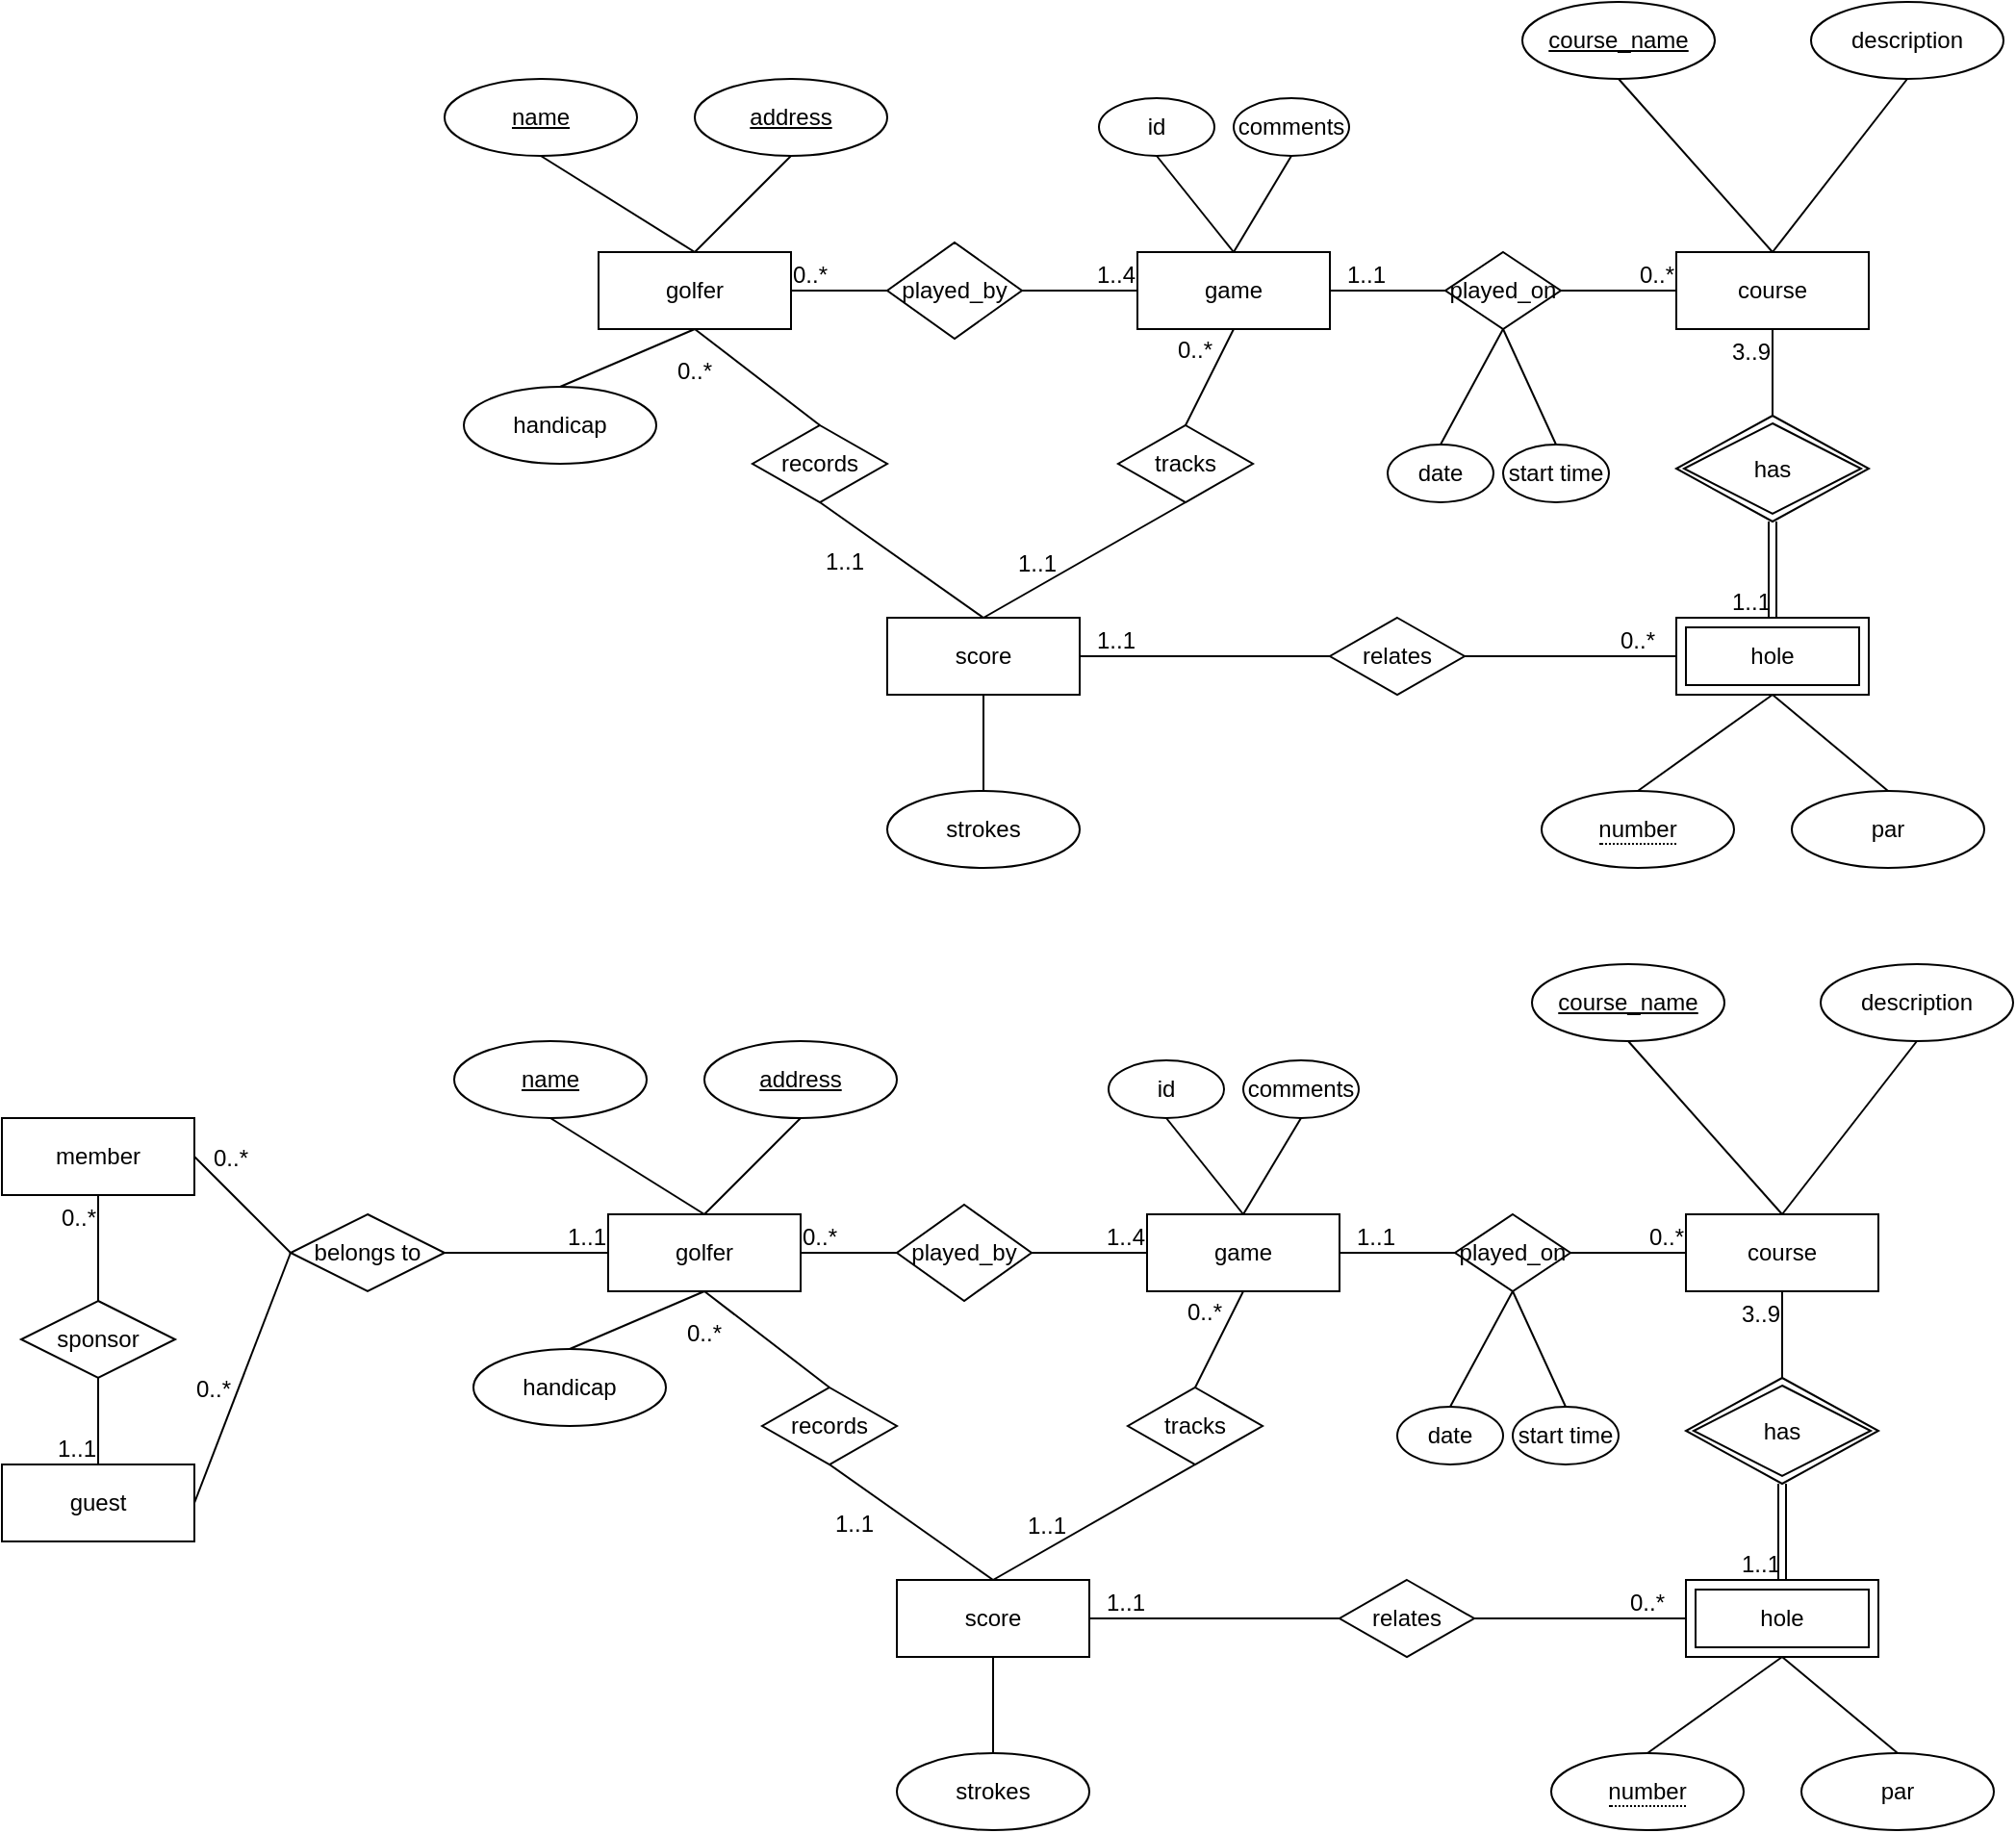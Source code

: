 <mxfile version="26.0.11">
  <diagram id="R2lEEEUBdFMjLlhIrx00" name="Page-1">
    <mxGraphModel dx="2127" dy="606" grid="1" gridSize="10" guides="1" tooltips="1" connect="1" arrows="1" fold="1" page="1" pageScale="1" pageWidth="850" pageHeight="1100" math="0" shadow="0" extFonts="Permanent Marker^https://fonts.googleapis.com/css?family=Permanent+Marker">
      <root>
        <mxCell id="0" />
        <mxCell id="1" parent="0" />
        <mxCell id="jSTN_1CuGeqP3LovvceV-1" value="course" style="whiteSpace=wrap;html=1;align=center;" vertex="1" parent="1">
          <mxGeometry x="650" y="250" width="100" height="40" as="geometry" />
        </mxCell>
        <mxCell id="jSTN_1CuGeqP3LovvceV-6" value="&lt;span style=&quot;border-bottom: 1px dotted&quot;&gt;number&lt;/span&gt;" style="ellipse;whiteSpace=wrap;html=1;align=center;" vertex="1" parent="1">
          <mxGeometry x="580" y="530" width="100" height="40" as="geometry" />
        </mxCell>
        <mxCell id="jSTN_1CuGeqP3LovvceV-8" value="game" style="whiteSpace=wrap;html=1;align=center;" vertex="1" parent="1">
          <mxGeometry x="370" y="250" width="100" height="40" as="geometry" />
        </mxCell>
        <mxCell id="jSTN_1CuGeqP3LovvceV-9" value="golfer" style="whiteSpace=wrap;html=1;align=center;" vertex="1" parent="1">
          <mxGeometry x="90" y="250" width="100" height="40" as="geometry" />
        </mxCell>
        <mxCell id="jSTN_1CuGeqP3LovvceV-10" value="score" style="whiteSpace=wrap;html=1;align=center;" vertex="1" parent="1">
          <mxGeometry x="240" y="440" width="100" height="40" as="geometry" />
        </mxCell>
        <mxCell id="jSTN_1CuGeqP3LovvceV-13" value="played_on" style="shape=rhombus;perimeter=rhombusPerimeter;whiteSpace=wrap;html=1;align=center;" vertex="1" parent="1">
          <mxGeometry x="530" y="250" width="60" height="40" as="geometry" />
        </mxCell>
        <mxCell id="jSTN_1CuGeqP3LovvceV-14" value="played_by" style="shape=rhombus;perimeter=rhombusPerimeter;whiteSpace=wrap;html=1;align=center;" vertex="1" parent="1">
          <mxGeometry x="240" y="245" width="70" height="50" as="geometry" />
        </mxCell>
        <mxCell id="jSTN_1CuGeqP3LovvceV-23" value="" style="endArrow=none;html=1;rounded=0;entryX=0.5;entryY=0;entryDx=0;entryDy=0;exitX=0.5;exitY=1;exitDx=0;exitDy=0;" edge="1" parent="1" source="jSTN_1CuGeqP3LovvceV-51" target="jSTN_1CuGeqP3LovvceV-9">
          <mxGeometry relative="1" as="geometry">
            <mxPoint x="50" y="200" as="sourcePoint" />
            <mxPoint x="220" y="210" as="targetPoint" />
          </mxGeometry>
        </mxCell>
        <mxCell id="jSTN_1CuGeqP3LovvceV-25" value="" style="endArrow=none;html=1;rounded=0;exitX=0.5;exitY=1;exitDx=0;exitDy=0;entryX=0.5;entryY=0;entryDx=0;entryDy=0;" edge="1" parent="1" source="jSTN_1CuGeqP3LovvceV-54" target="jSTN_1CuGeqP3LovvceV-9">
          <mxGeometry relative="1" as="geometry">
            <mxPoint x="190" y="200" as="sourcePoint" />
            <mxPoint x="500" y="270" as="targetPoint" />
          </mxGeometry>
        </mxCell>
        <mxCell id="jSTN_1CuGeqP3LovvceV-26" value="hole" style="shape=ext;margin=3;double=1;whiteSpace=wrap;html=1;align=center;" vertex="1" parent="1">
          <mxGeometry x="650" y="440" width="100" height="40" as="geometry" />
        </mxCell>
        <mxCell id="jSTN_1CuGeqP3LovvceV-27" value="has" style="shape=rhombus;double=1;perimeter=rhombusPerimeter;whiteSpace=wrap;html=1;align=center;" vertex="1" parent="1">
          <mxGeometry x="650" y="335" width="100" height="55" as="geometry" />
        </mxCell>
        <mxCell id="jSTN_1CuGeqP3LovvceV-31" value="" style="endArrow=none;html=1;rounded=0;entryX=0.5;entryY=1;entryDx=0;entryDy=0;exitX=0.5;exitY=0;exitDx=0;exitDy=0;" edge="1" parent="1" source="jSTN_1CuGeqP3LovvceV-27" target="jSTN_1CuGeqP3LovvceV-1">
          <mxGeometry relative="1" as="geometry">
            <mxPoint x="520" y="290" as="sourcePoint" />
            <mxPoint x="680" y="290" as="targetPoint" />
          </mxGeometry>
        </mxCell>
        <mxCell id="jSTN_1CuGeqP3LovvceV-32" value="3..9" style="resizable=0;html=1;whiteSpace=wrap;align=right;verticalAlign=bottom;" connectable="0" vertex="1" parent="jSTN_1CuGeqP3LovvceV-31">
          <mxGeometry x="1" relative="1" as="geometry">
            <mxPoint y="20" as="offset" />
          </mxGeometry>
        </mxCell>
        <mxCell id="jSTN_1CuGeqP3LovvceV-33" value="" style="endArrow=none;html=1;rounded=0;entryX=0.5;entryY=1;entryDx=0;entryDy=0;exitX=0.5;exitY=0;exitDx=0;exitDy=0;" edge="1" parent="1" source="jSTN_1CuGeqP3LovvceV-1" target="jSTN_1CuGeqP3LovvceV-60">
          <mxGeometry relative="1" as="geometry">
            <mxPoint x="340" y="310" as="sourcePoint" />
            <mxPoint x="625" y="170" as="targetPoint" />
          </mxGeometry>
        </mxCell>
        <mxCell id="jSTN_1CuGeqP3LovvceV-34" value="" style="endArrow=none;html=1;rounded=0;exitX=0.5;exitY=1;exitDx=0;exitDy=0;entryX=0.5;entryY=0;entryDx=0;entryDy=0;" edge="1" parent="1" source="jSTN_1CuGeqP3LovvceV-61" target="jSTN_1CuGeqP3LovvceV-1">
          <mxGeometry relative="1" as="geometry">
            <mxPoint x="760" y="170" as="sourcePoint" />
            <mxPoint x="760" y="199" as="targetPoint" />
          </mxGeometry>
        </mxCell>
        <mxCell id="jSTN_1CuGeqP3LovvceV-35" value="" style="endArrow=none;html=1;rounded=0;entryX=0;entryY=0.5;entryDx=0;entryDy=0;exitX=1;exitY=0.5;exitDx=0;exitDy=0;" edge="1" parent="1" source="jSTN_1CuGeqP3LovvceV-13" target="jSTN_1CuGeqP3LovvceV-1">
          <mxGeometry relative="1" as="geometry">
            <mxPoint x="340" y="310" as="sourcePoint" />
            <mxPoint x="500" y="310" as="targetPoint" />
          </mxGeometry>
        </mxCell>
        <mxCell id="jSTN_1CuGeqP3LovvceV-36" value="0..*" style="resizable=0;html=1;whiteSpace=wrap;align=right;verticalAlign=bottom;rotation=0;" connectable="0" vertex="1" parent="jSTN_1CuGeqP3LovvceV-35">
          <mxGeometry x="1" relative="1" as="geometry" />
        </mxCell>
        <mxCell id="jSTN_1CuGeqP3LovvceV-39" value="" style="endArrow=none;html=1;rounded=0;entryX=0;entryY=0.5;entryDx=0;entryDy=0;exitX=1;exitY=0.5;exitDx=0;exitDy=0;" edge="1" parent="1" source="jSTN_1CuGeqP3LovvceV-8" target="jSTN_1CuGeqP3LovvceV-13">
          <mxGeometry relative="1" as="geometry">
            <mxPoint x="340" y="310" as="sourcePoint" />
            <mxPoint x="500" y="310" as="targetPoint" />
          </mxGeometry>
        </mxCell>
        <mxCell id="jSTN_1CuGeqP3LovvceV-40" value="1..1" style="resizable=0;html=1;whiteSpace=wrap;align=right;verticalAlign=bottom;rotation=0;" connectable="0" vertex="1" parent="jSTN_1CuGeqP3LovvceV-39">
          <mxGeometry x="1" relative="1" as="geometry">
            <mxPoint x="-30" as="offset" />
          </mxGeometry>
        </mxCell>
        <mxCell id="jSTN_1CuGeqP3LovvceV-41" value="" style="shape=link;html=1;rounded=0;exitX=0.5;exitY=1;exitDx=0;exitDy=0;entryX=0.5;entryY=0;entryDx=0;entryDy=0;" edge="1" parent="1" source="jSTN_1CuGeqP3LovvceV-27" target="jSTN_1CuGeqP3LovvceV-26">
          <mxGeometry relative="1" as="geometry">
            <mxPoint x="490" y="420" as="sourcePoint" />
            <mxPoint x="650" y="420" as="targetPoint" />
          </mxGeometry>
        </mxCell>
        <mxCell id="jSTN_1CuGeqP3LovvceV-42" value="1..1" style="resizable=0;html=1;whiteSpace=wrap;align=right;verticalAlign=bottom;" connectable="0" vertex="1" parent="jSTN_1CuGeqP3LovvceV-41">
          <mxGeometry x="1" relative="1" as="geometry" />
        </mxCell>
        <mxCell id="jSTN_1CuGeqP3LovvceV-43" value="" style="endArrow=none;html=1;rounded=0;exitX=1;exitY=0.5;exitDx=0;exitDy=0;entryX=0;entryY=0.5;entryDx=0;entryDy=0;" edge="1" parent="1" source="jSTN_1CuGeqP3LovvceV-14" target="jSTN_1CuGeqP3LovvceV-8">
          <mxGeometry relative="1" as="geometry">
            <mxPoint x="340" y="270" as="sourcePoint" />
            <mxPoint x="340" y="270" as="targetPoint" />
          </mxGeometry>
        </mxCell>
        <mxCell id="jSTN_1CuGeqP3LovvceV-44" value="1..4" style="resizable=0;html=1;whiteSpace=wrap;align=right;verticalAlign=bottom;" connectable="0" vertex="1" parent="jSTN_1CuGeqP3LovvceV-43">
          <mxGeometry x="1" relative="1" as="geometry" />
        </mxCell>
        <mxCell id="jSTN_1CuGeqP3LovvceV-45" value="" style="endArrow=none;html=1;rounded=0;entryX=1;entryY=0.5;entryDx=0;entryDy=0;" edge="1" parent="1" target="jSTN_1CuGeqP3LovvceV-9">
          <mxGeometry relative="1" as="geometry">
            <mxPoint x="240" y="270" as="sourcePoint" />
            <mxPoint x="210" y="269.5" as="targetPoint" />
          </mxGeometry>
        </mxCell>
        <mxCell id="jSTN_1CuGeqP3LovvceV-46" value="0..*" style="resizable=0;html=1;whiteSpace=wrap;align=right;verticalAlign=bottom;" connectable="0" vertex="1" parent="jSTN_1CuGeqP3LovvceV-45">
          <mxGeometry x="1" relative="1" as="geometry">
            <mxPoint x="20" as="offset" />
          </mxGeometry>
        </mxCell>
        <mxCell id="jSTN_1CuGeqP3LovvceV-47" value="" style="endArrow=none;html=1;rounded=0;entryX=0.5;entryY=1;entryDx=0;entryDy=0;exitX=0.5;exitY=0;exitDx=0;exitDy=0;" edge="1" parent="1" source="jSTN_1CuGeqP3LovvceV-55" target="jSTN_1CuGeqP3LovvceV-9">
          <mxGeometry relative="1" as="geometry">
            <mxPoint x="70" y="320" as="sourcePoint" />
            <mxPoint x="340" y="330" as="targetPoint" />
          </mxGeometry>
        </mxCell>
        <mxCell id="jSTN_1CuGeqP3LovvceV-49" value="" style="endArrow=none;html=1;rounded=0;entryX=0.5;entryY=1;entryDx=0;entryDy=0;exitX=0.5;exitY=0;exitDx=0;exitDy=0;" edge="1" parent="1" source="jSTN_1CuGeqP3LovvceV-6" target="jSTN_1CuGeqP3LovvceV-26">
          <mxGeometry relative="1" as="geometry">
            <mxPoint x="490" y="490" as="sourcePoint" />
            <mxPoint x="650" y="490" as="targetPoint" />
          </mxGeometry>
        </mxCell>
        <mxCell id="jSTN_1CuGeqP3LovvceV-50" value="" style="endArrow=none;html=1;rounded=0;exitX=0.5;exitY=1;exitDx=0;exitDy=0;entryX=0.5;entryY=0;entryDx=0;entryDy=0;" edge="1" parent="1" source="jSTN_1CuGeqP3LovvceV-26" target="jSTN_1CuGeqP3LovvceV-64">
          <mxGeometry relative="1" as="geometry">
            <mxPoint x="700" y="500" as="sourcePoint" />
            <mxPoint x="760" y="530" as="targetPoint" />
          </mxGeometry>
        </mxCell>
        <mxCell id="jSTN_1CuGeqP3LovvceV-51" value="name" style="ellipse;whiteSpace=wrap;html=1;align=center;fontStyle=4;" vertex="1" parent="1">
          <mxGeometry x="10" y="160" width="100" height="40" as="geometry" />
        </mxCell>
        <mxCell id="jSTN_1CuGeqP3LovvceV-52" value="id" style="ellipse;whiteSpace=wrap;html=1;align=center;" vertex="1" parent="1">
          <mxGeometry x="350" y="170" width="60" height="30" as="geometry" />
        </mxCell>
        <mxCell id="jSTN_1CuGeqP3LovvceV-53" value="comments" style="ellipse;whiteSpace=wrap;html=1;align=center;" vertex="1" parent="1">
          <mxGeometry x="420" y="170" width="60" height="30" as="geometry" />
        </mxCell>
        <mxCell id="jSTN_1CuGeqP3LovvceV-54" value="address" style="ellipse;whiteSpace=wrap;html=1;align=center;fontStyle=4;" vertex="1" parent="1">
          <mxGeometry x="140" y="160" width="100" height="40" as="geometry" />
        </mxCell>
        <mxCell id="jSTN_1CuGeqP3LovvceV-55" value="handicap" style="ellipse;whiteSpace=wrap;html=1;align=center;" vertex="1" parent="1">
          <mxGeometry x="20" y="320" width="100" height="40" as="geometry" />
        </mxCell>
        <mxCell id="jSTN_1CuGeqP3LovvceV-56" value="date" style="ellipse;whiteSpace=wrap;html=1;align=center;" vertex="1" parent="1">
          <mxGeometry x="500" y="350" width="55" height="30" as="geometry" />
        </mxCell>
        <mxCell id="jSTN_1CuGeqP3LovvceV-57" value="start time" style="ellipse;whiteSpace=wrap;html=1;align=center;" vertex="1" parent="1">
          <mxGeometry x="560" y="350" width="55" height="30" as="geometry" />
        </mxCell>
        <mxCell id="jSTN_1CuGeqP3LovvceV-58" value="" style="endArrow=none;html=1;rounded=0;entryX=0.5;entryY=1;entryDx=0;entryDy=0;exitX=0.5;exitY=0;exitDx=0;exitDy=0;" edge="1" parent="1" source="jSTN_1CuGeqP3LovvceV-56" target="jSTN_1CuGeqP3LovvceV-13">
          <mxGeometry relative="1" as="geometry">
            <mxPoint x="340" y="310" as="sourcePoint" />
            <mxPoint x="500" y="310" as="targetPoint" />
          </mxGeometry>
        </mxCell>
        <mxCell id="jSTN_1CuGeqP3LovvceV-59" value="" style="endArrow=none;html=1;rounded=0;entryX=0.5;entryY=1;entryDx=0;entryDy=0;exitX=0.5;exitY=0;exitDx=0;exitDy=0;" edge="1" parent="1" source="jSTN_1CuGeqP3LovvceV-57" target="jSTN_1CuGeqP3LovvceV-13">
          <mxGeometry relative="1" as="geometry">
            <mxPoint x="340" y="310" as="sourcePoint" />
            <mxPoint x="500" y="310" as="targetPoint" />
          </mxGeometry>
        </mxCell>
        <mxCell id="jSTN_1CuGeqP3LovvceV-60" value="course_name" style="ellipse;whiteSpace=wrap;html=1;align=center;fontStyle=4;" vertex="1" parent="1">
          <mxGeometry x="570" y="120" width="100" height="40" as="geometry" />
        </mxCell>
        <mxCell id="jSTN_1CuGeqP3LovvceV-61" value="description" style="ellipse;whiteSpace=wrap;html=1;align=center;" vertex="1" parent="1">
          <mxGeometry x="720" y="120" width="100" height="40" as="geometry" />
        </mxCell>
        <mxCell id="jSTN_1CuGeqP3LovvceV-62" value="" style="endArrow=none;html=1;rounded=0;exitX=0.5;exitY=1;exitDx=0;exitDy=0;entryX=0.5;entryY=0;entryDx=0;entryDy=0;" edge="1" parent="1" source="jSTN_1CuGeqP3LovvceV-52" target="jSTN_1CuGeqP3LovvceV-8">
          <mxGeometry relative="1" as="geometry">
            <mxPoint x="400" y="220" as="sourcePoint" />
            <mxPoint x="500" y="270" as="targetPoint" />
          </mxGeometry>
        </mxCell>
        <mxCell id="jSTN_1CuGeqP3LovvceV-63" value="" style="endArrow=none;html=1;rounded=0;exitX=0.5;exitY=1;exitDx=0;exitDy=0;entryX=0.5;entryY=0;entryDx=0;entryDy=0;" edge="1" parent="1" source="jSTN_1CuGeqP3LovvceV-53" target="jSTN_1CuGeqP3LovvceV-8">
          <mxGeometry relative="1" as="geometry">
            <mxPoint x="340" y="270" as="sourcePoint" />
            <mxPoint x="500" y="270" as="targetPoint" />
          </mxGeometry>
        </mxCell>
        <mxCell id="jSTN_1CuGeqP3LovvceV-64" value="par" style="ellipse;whiteSpace=wrap;html=1;align=center;" vertex="1" parent="1">
          <mxGeometry x="710" y="530" width="100" height="40" as="geometry" />
        </mxCell>
        <mxCell id="jSTN_1CuGeqP3LovvceV-65" value="" style="endArrow=none;html=1;rounded=0;exitX=0.5;exitY=1;exitDx=0;exitDy=0;entryX=0.5;entryY=0;entryDx=0;entryDy=0;" edge="1" parent="1" source="jSTN_1CuGeqP3LovvceV-10" target="jSTN_1CuGeqP3LovvceV-66">
          <mxGeometry relative="1" as="geometry">
            <mxPoint x="290" y="500" as="sourcePoint" />
            <mxPoint x="290" y="520" as="targetPoint" />
          </mxGeometry>
        </mxCell>
        <mxCell id="jSTN_1CuGeqP3LovvceV-66" value="strokes" style="ellipse;whiteSpace=wrap;html=1;align=center;" vertex="1" parent="1">
          <mxGeometry x="240" y="530" width="100" height="40" as="geometry" />
        </mxCell>
        <mxCell id="jSTN_1CuGeqP3LovvceV-68" value="records" style="shape=rhombus;perimeter=rhombusPerimeter;whiteSpace=wrap;html=1;align=center;" vertex="1" parent="1">
          <mxGeometry x="170" y="340" width="70" height="40" as="geometry" />
        </mxCell>
        <mxCell id="jSTN_1CuGeqP3LovvceV-69" value="tracks" style="shape=rhombus;perimeter=rhombusPerimeter;whiteSpace=wrap;html=1;align=center;" vertex="1" parent="1">
          <mxGeometry x="360" y="340" width="70" height="40" as="geometry" />
        </mxCell>
        <mxCell id="jSTN_1CuGeqP3LovvceV-70" value="relates" style="shape=rhombus;perimeter=rhombusPerimeter;whiteSpace=wrap;html=1;align=center;" vertex="1" parent="1">
          <mxGeometry x="470" y="440" width="70" height="40" as="geometry" />
        </mxCell>
        <mxCell id="jSTN_1CuGeqP3LovvceV-71" value="" style="endArrow=none;html=1;rounded=0;exitX=0.5;exitY=0;exitDx=0;exitDy=0;entryX=0.5;entryY=1;entryDx=0;entryDy=0;" edge="1" parent="1" source="jSTN_1CuGeqP3LovvceV-68" target="jSTN_1CuGeqP3LovvceV-9">
          <mxGeometry relative="1" as="geometry">
            <mxPoint x="340" y="310" as="sourcePoint" />
            <mxPoint x="500" y="310" as="targetPoint" />
          </mxGeometry>
        </mxCell>
        <mxCell id="jSTN_1CuGeqP3LovvceV-72" value="0..*" style="resizable=0;html=1;whiteSpace=wrap;align=right;verticalAlign=bottom;" connectable="0" vertex="1" parent="jSTN_1CuGeqP3LovvceV-71">
          <mxGeometry x="1" relative="1" as="geometry">
            <mxPoint x="10" y="30" as="offset" />
          </mxGeometry>
        </mxCell>
        <mxCell id="jSTN_1CuGeqP3LovvceV-73" value="" style="endArrow=none;html=1;rounded=0;entryX=0.5;entryY=1;entryDx=0;entryDy=0;exitX=0.5;exitY=0;exitDx=0;exitDy=0;" edge="1" parent="1" source="jSTN_1CuGeqP3LovvceV-69" target="jSTN_1CuGeqP3LovvceV-8">
          <mxGeometry relative="1" as="geometry">
            <mxPoint x="340" y="310" as="sourcePoint" />
            <mxPoint x="500" y="310" as="targetPoint" />
          </mxGeometry>
        </mxCell>
        <mxCell id="jSTN_1CuGeqP3LovvceV-74" value="0..*" style="resizable=0;html=1;whiteSpace=wrap;align=right;verticalAlign=bottom;" connectable="0" vertex="1" parent="jSTN_1CuGeqP3LovvceV-73">
          <mxGeometry x="1" relative="1" as="geometry">
            <mxPoint x="-10" y="20" as="offset" />
          </mxGeometry>
        </mxCell>
        <mxCell id="jSTN_1CuGeqP3LovvceV-75" value="" style="endArrow=none;html=1;rounded=0;exitX=0.5;exitY=1;exitDx=0;exitDy=0;entryX=0.5;entryY=0;entryDx=0;entryDy=0;" edge="1" parent="1" source="jSTN_1CuGeqP3LovvceV-69" target="jSTN_1CuGeqP3LovvceV-10">
          <mxGeometry relative="1" as="geometry">
            <mxPoint x="340" y="310" as="sourcePoint" />
            <mxPoint x="500" y="310" as="targetPoint" />
          </mxGeometry>
        </mxCell>
        <mxCell id="jSTN_1CuGeqP3LovvceV-76" value="1..1" style="resizable=0;html=1;whiteSpace=wrap;align=right;verticalAlign=bottom;" connectable="0" vertex="1" parent="jSTN_1CuGeqP3LovvceV-75">
          <mxGeometry x="1" relative="1" as="geometry">
            <mxPoint x="40" y="-20" as="offset" />
          </mxGeometry>
        </mxCell>
        <mxCell id="jSTN_1CuGeqP3LovvceV-77" value="" style="endArrow=none;html=1;rounded=0;exitX=0.5;exitY=1;exitDx=0;exitDy=0;entryX=0.5;entryY=0;entryDx=0;entryDy=0;" edge="1" parent="1" source="jSTN_1CuGeqP3LovvceV-68" target="jSTN_1CuGeqP3LovvceV-10">
          <mxGeometry relative="1" as="geometry">
            <mxPoint x="200" y="380" as="sourcePoint" />
            <mxPoint x="285" y="440" as="targetPoint" />
          </mxGeometry>
        </mxCell>
        <mxCell id="jSTN_1CuGeqP3LovvceV-78" value="1..1" style="resizable=0;html=1;whiteSpace=wrap;align=right;verticalAlign=bottom;" connectable="0" vertex="1" parent="jSTN_1CuGeqP3LovvceV-77">
          <mxGeometry x="1" relative="1" as="geometry">
            <mxPoint x="-60" y="-20" as="offset" />
          </mxGeometry>
        </mxCell>
        <mxCell id="jSTN_1CuGeqP3LovvceV-79" value="" style="endArrow=none;html=1;rounded=0;exitX=1;exitY=0.5;exitDx=0;exitDy=0;entryX=0;entryY=0.5;entryDx=0;entryDy=0;" edge="1" parent="1" source="jSTN_1CuGeqP3LovvceV-10" target="jSTN_1CuGeqP3LovvceV-70">
          <mxGeometry relative="1" as="geometry">
            <mxPoint x="350" y="480" as="sourcePoint" />
            <mxPoint x="510" y="480" as="targetPoint" />
          </mxGeometry>
        </mxCell>
        <mxCell id="jSTN_1CuGeqP3LovvceV-80" value="1..1" style="resizable=0;html=1;whiteSpace=wrap;align=right;verticalAlign=bottom;" connectable="0" vertex="1" parent="jSTN_1CuGeqP3LovvceV-79">
          <mxGeometry x="1" relative="1" as="geometry">
            <mxPoint x="-100" as="offset" />
          </mxGeometry>
        </mxCell>
        <mxCell id="jSTN_1CuGeqP3LovvceV-83" value="" style="endArrow=none;html=1;rounded=0;exitX=1;exitY=0.5;exitDx=0;exitDy=0;entryX=0;entryY=0.5;entryDx=0;entryDy=0;" edge="1" parent="1" source="jSTN_1CuGeqP3LovvceV-70" target="jSTN_1CuGeqP3LovvceV-26">
          <mxGeometry relative="1" as="geometry">
            <mxPoint x="540" y="440" as="sourcePoint" />
            <mxPoint x="700" y="440" as="targetPoint" />
          </mxGeometry>
        </mxCell>
        <mxCell id="jSTN_1CuGeqP3LovvceV-84" value="0..*" style="resizable=0;html=1;whiteSpace=wrap;align=right;verticalAlign=bottom;" connectable="0" vertex="1" parent="jSTN_1CuGeqP3LovvceV-83">
          <mxGeometry x="1" relative="1" as="geometry">
            <mxPoint x="-10" as="offset" />
          </mxGeometry>
        </mxCell>
        <mxCell id="jSTN_1CuGeqP3LovvceV-85" value="course" style="whiteSpace=wrap;html=1;align=center;" vertex="1" parent="1">
          <mxGeometry x="655" y="750" width="100" height="40" as="geometry" />
        </mxCell>
        <mxCell id="jSTN_1CuGeqP3LovvceV-86" value="&lt;span style=&quot;border-bottom: 1px dotted&quot;&gt;number&lt;/span&gt;" style="ellipse;whiteSpace=wrap;html=1;align=center;" vertex="1" parent="1">
          <mxGeometry x="585" y="1030" width="100" height="40" as="geometry" />
        </mxCell>
        <mxCell id="jSTN_1CuGeqP3LovvceV-87" value="game" style="whiteSpace=wrap;html=1;align=center;" vertex="1" parent="1">
          <mxGeometry x="375" y="750" width="100" height="40" as="geometry" />
        </mxCell>
        <mxCell id="jSTN_1CuGeqP3LovvceV-88" value="golfer" style="whiteSpace=wrap;html=1;align=center;" vertex="1" parent="1">
          <mxGeometry x="95" y="750" width="100" height="40" as="geometry" />
        </mxCell>
        <mxCell id="jSTN_1CuGeqP3LovvceV-89" value="score" style="whiteSpace=wrap;html=1;align=center;" vertex="1" parent="1">
          <mxGeometry x="245" y="940" width="100" height="40" as="geometry" />
        </mxCell>
        <mxCell id="jSTN_1CuGeqP3LovvceV-90" value="played_on" style="shape=rhombus;perimeter=rhombusPerimeter;whiteSpace=wrap;html=1;align=center;" vertex="1" parent="1">
          <mxGeometry x="535" y="750" width="60" height="40" as="geometry" />
        </mxCell>
        <mxCell id="jSTN_1CuGeqP3LovvceV-91" value="played_by" style="shape=rhombus;perimeter=rhombusPerimeter;whiteSpace=wrap;html=1;align=center;" vertex="1" parent="1">
          <mxGeometry x="245" y="745" width="70" height="50" as="geometry" />
        </mxCell>
        <mxCell id="jSTN_1CuGeqP3LovvceV-92" value="" style="endArrow=none;html=1;rounded=0;entryX=0.5;entryY=0;entryDx=0;entryDy=0;exitX=0.5;exitY=1;exitDx=0;exitDy=0;" edge="1" parent="1" source="jSTN_1CuGeqP3LovvceV-113" target="jSTN_1CuGeqP3LovvceV-88">
          <mxGeometry relative="1" as="geometry">
            <mxPoint x="55" y="700" as="sourcePoint" />
            <mxPoint x="225" y="710" as="targetPoint" />
          </mxGeometry>
        </mxCell>
        <mxCell id="jSTN_1CuGeqP3LovvceV-93" value="" style="endArrow=none;html=1;rounded=0;exitX=0.5;exitY=1;exitDx=0;exitDy=0;entryX=0.5;entryY=0;entryDx=0;entryDy=0;" edge="1" parent="1" source="jSTN_1CuGeqP3LovvceV-116" target="jSTN_1CuGeqP3LovvceV-88">
          <mxGeometry relative="1" as="geometry">
            <mxPoint x="195" y="700" as="sourcePoint" />
            <mxPoint x="505" y="770" as="targetPoint" />
          </mxGeometry>
        </mxCell>
        <mxCell id="jSTN_1CuGeqP3LovvceV-94" value="hole" style="shape=ext;margin=3;double=1;whiteSpace=wrap;html=1;align=center;" vertex="1" parent="1">
          <mxGeometry x="655" y="940" width="100" height="40" as="geometry" />
        </mxCell>
        <mxCell id="jSTN_1CuGeqP3LovvceV-95" value="has" style="shape=rhombus;double=1;perimeter=rhombusPerimeter;whiteSpace=wrap;html=1;align=center;" vertex="1" parent="1">
          <mxGeometry x="655" y="835" width="100" height="55" as="geometry" />
        </mxCell>
        <mxCell id="jSTN_1CuGeqP3LovvceV-96" value="" style="endArrow=none;html=1;rounded=0;entryX=0.5;entryY=1;entryDx=0;entryDy=0;exitX=0.5;exitY=0;exitDx=0;exitDy=0;" edge="1" parent="1" source="jSTN_1CuGeqP3LovvceV-95" target="jSTN_1CuGeqP3LovvceV-85">
          <mxGeometry relative="1" as="geometry">
            <mxPoint x="525" y="790" as="sourcePoint" />
            <mxPoint x="685" y="790" as="targetPoint" />
          </mxGeometry>
        </mxCell>
        <mxCell id="jSTN_1CuGeqP3LovvceV-97" value="3..9" style="resizable=0;html=1;whiteSpace=wrap;align=right;verticalAlign=bottom;" connectable="0" vertex="1" parent="jSTN_1CuGeqP3LovvceV-96">
          <mxGeometry x="1" relative="1" as="geometry">
            <mxPoint y="20" as="offset" />
          </mxGeometry>
        </mxCell>
        <mxCell id="jSTN_1CuGeqP3LovvceV-98" value="" style="endArrow=none;html=1;rounded=0;entryX=0.5;entryY=1;entryDx=0;entryDy=0;exitX=0.5;exitY=0;exitDx=0;exitDy=0;" edge="1" parent="1" source="jSTN_1CuGeqP3LovvceV-85" target="jSTN_1CuGeqP3LovvceV-122">
          <mxGeometry relative="1" as="geometry">
            <mxPoint x="345" y="810" as="sourcePoint" />
            <mxPoint x="630" y="670" as="targetPoint" />
          </mxGeometry>
        </mxCell>
        <mxCell id="jSTN_1CuGeqP3LovvceV-99" value="" style="endArrow=none;html=1;rounded=0;exitX=0.5;exitY=1;exitDx=0;exitDy=0;entryX=0.5;entryY=0;entryDx=0;entryDy=0;" edge="1" parent="1" source="jSTN_1CuGeqP3LovvceV-123" target="jSTN_1CuGeqP3LovvceV-85">
          <mxGeometry relative="1" as="geometry">
            <mxPoint x="765" y="670" as="sourcePoint" />
            <mxPoint x="765" y="699" as="targetPoint" />
          </mxGeometry>
        </mxCell>
        <mxCell id="jSTN_1CuGeqP3LovvceV-100" value="" style="endArrow=none;html=1;rounded=0;entryX=0;entryY=0.5;entryDx=0;entryDy=0;exitX=1;exitY=0.5;exitDx=0;exitDy=0;" edge="1" parent="1" source="jSTN_1CuGeqP3LovvceV-90" target="jSTN_1CuGeqP3LovvceV-85">
          <mxGeometry relative="1" as="geometry">
            <mxPoint x="345" y="810" as="sourcePoint" />
            <mxPoint x="505" y="810" as="targetPoint" />
          </mxGeometry>
        </mxCell>
        <mxCell id="jSTN_1CuGeqP3LovvceV-101" value="0..*" style="resizable=0;html=1;whiteSpace=wrap;align=right;verticalAlign=bottom;rotation=0;" connectable="0" vertex="1" parent="jSTN_1CuGeqP3LovvceV-100">
          <mxGeometry x="1" relative="1" as="geometry" />
        </mxCell>
        <mxCell id="jSTN_1CuGeqP3LovvceV-102" value="" style="endArrow=none;html=1;rounded=0;entryX=0;entryY=0.5;entryDx=0;entryDy=0;exitX=1;exitY=0.5;exitDx=0;exitDy=0;" edge="1" parent="1" source="jSTN_1CuGeqP3LovvceV-87" target="jSTN_1CuGeqP3LovvceV-90">
          <mxGeometry relative="1" as="geometry">
            <mxPoint x="345" y="810" as="sourcePoint" />
            <mxPoint x="505" y="810" as="targetPoint" />
          </mxGeometry>
        </mxCell>
        <mxCell id="jSTN_1CuGeqP3LovvceV-103" value="1..1" style="resizable=0;html=1;whiteSpace=wrap;align=right;verticalAlign=bottom;rotation=0;" connectable="0" vertex="1" parent="jSTN_1CuGeqP3LovvceV-102">
          <mxGeometry x="1" relative="1" as="geometry">
            <mxPoint x="-30" as="offset" />
          </mxGeometry>
        </mxCell>
        <mxCell id="jSTN_1CuGeqP3LovvceV-104" value="" style="shape=link;html=1;rounded=0;exitX=0.5;exitY=1;exitDx=0;exitDy=0;entryX=0.5;entryY=0;entryDx=0;entryDy=0;" edge="1" parent="1" source="jSTN_1CuGeqP3LovvceV-95" target="jSTN_1CuGeqP3LovvceV-94">
          <mxGeometry relative="1" as="geometry">
            <mxPoint x="495" y="920" as="sourcePoint" />
            <mxPoint x="655" y="920" as="targetPoint" />
          </mxGeometry>
        </mxCell>
        <mxCell id="jSTN_1CuGeqP3LovvceV-105" value="1..1" style="resizable=0;html=1;whiteSpace=wrap;align=right;verticalAlign=bottom;" connectable="0" vertex="1" parent="jSTN_1CuGeqP3LovvceV-104">
          <mxGeometry x="1" relative="1" as="geometry" />
        </mxCell>
        <mxCell id="jSTN_1CuGeqP3LovvceV-106" value="" style="endArrow=none;html=1;rounded=0;exitX=1;exitY=0.5;exitDx=0;exitDy=0;entryX=0;entryY=0.5;entryDx=0;entryDy=0;" edge="1" parent="1" source="jSTN_1CuGeqP3LovvceV-91" target="jSTN_1CuGeqP3LovvceV-87">
          <mxGeometry relative="1" as="geometry">
            <mxPoint x="345" y="770" as="sourcePoint" />
            <mxPoint x="345" y="770" as="targetPoint" />
          </mxGeometry>
        </mxCell>
        <mxCell id="jSTN_1CuGeqP3LovvceV-107" value="1..4" style="resizable=0;html=1;whiteSpace=wrap;align=right;verticalAlign=bottom;" connectable="0" vertex="1" parent="jSTN_1CuGeqP3LovvceV-106">
          <mxGeometry x="1" relative="1" as="geometry" />
        </mxCell>
        <mxCell id="jSTN_1CuGeqP3LovvceV-108" value="" style="endArrow=none;html=1;rounded=0;entryX=1;entryY=0.5;entryDx=0;entryDy=0;" edge="1" parent="1" target="jSTN_1CuGeqP3LovvceV-88">
          <mxGeometry relative="1" as="geometry">
            <mxPoint x="245" y="770" as="sourcePoint" />
            <mxPoint x="215" y="769.5" as="targetPoint" />
          </mxGeometry>
        </mxCell>
        <mxCell id="jSTN_1CuGeqP3LovvceV-109" value="0..*" style="resizable=0;html=1;whiteSpace=wrap;align=right;verticalAlign=bottom;" connectable="0" vertex="1" parent="jSTN_1CuGeqP3LovvceV-108">
          <mxGeometry x="1" relative="1" as="geometry">
            <mxPoint x="20" as="offset" />
          </mxGeometry>
        </mxCell>
        <mxCell id="jSTN_1CuGeqP3LovvceV-110" value="" style="endArrow=none;html=1;rounded=0;entryX=0.5;entryY=1;entryDx=0;entryDy=0;exitX=0.5;exitY=0;exitDx=0;exitDy=0;" edge="1" parent="1" source="jSTN_1CuGeqP3LovvceV-117" target="jSTN_1CuGeqP3LovvceV-88">
          <mxGeometry relative="1" as="geometry">
            <mxPoint x="75" y="820" as="sourcePoint" />
            <mxPoint x="345" y="830" as="targetPoint" />
          </mxGeometry>
        </mxCell>
        <mxCell id="jSTN_1CuGeqP3LovvceV-111" value="" style="endArrow=none;html=1;rounded=0;entryX=0.5;entryY=1;entryDx=0;entryDy=0;exitX=0.5;exitY=0;exitDx=0;exitDy=0;" edge="1" parent="1" source="jSTN_1CuGeqP3LovvceV-86" target="jSTN_1CuGeqP3LovvceV-94">
          <mxGeometry relative="1" as="geometry">
            <mxPoint x="495" y="990" as="sourcePoint" />
            <mxPoint x="655" y="990" as="targetPoint" />
          </mxGeometry>
        </mxCell>
        <mxCell id="jSTN_1CuGeqP3LovvceV-112" value="" style="endArrow=none;html=1;rounded=0;exitX=0.5;exitY=1;exitDx=0;exitDy=0;entryX=0.5;entryY=0;entryDx=0;entryDy=0;" edge="1" parent="1" source="jSTN_1CuGeqP3LovvceV-94" target="jSTN_1CuGeqP3LovvceV-126">
          <mxGeometry relative="1" as="geometry">
            <mxPoint x="705" y="1000" as="sourcePoint" />
            <mxPoint x="765" y="1030" as="targetPoint" />
          </mxGeometry>
        </mxCell>
        <mxCell id="jSTN_1CuGeqP3LovvceV-113" value="name" style="ellipse;whiteSpace=wrap;html=1;align=center;fontStyle=4;" vertex="1" parent="1">
          <mxGeometry x="15" y="660" width="100" height="40" as="geometry" />
        </mxCell>
        <mxCell id="jSTN_1CuGeqP3LovvceV-114" value="id" style="ellipse;whiteSpace=wrap;html=1;align=center;" vertex="1" parent="1">
          <mxGeometry x="355" y="670" width="60" height="30" as="geometry" />
        </mxCell>
        <mxCell id="jSTN_1CuGeqP3LovvceV-115" value="comments" style="ellipse;whiteSpace=wrap;html=1;align=center;" vertex="1" parent="1">
          <mxGeometry x="425" y="670" width="60" height="30" as="geometry" />
        </mxCell>
        <mxCell id="jSTN_1CuGeqP3LovvceV-116" value="address" style="ellipse;whiteSpace=wrap;html=1;align=center;fontStyle=4;" vertex="1" parent="1">
          <mxGeometry x="145" y="660" width="100" height="40" as="geometry" />
        </mxCell>
        <mxCell id="jSTN_1CuGeqP3LovvceV-117" value="handicap" style="ellipse;whiteSpace=wrap;html=1;align=center;" vertex="1" parent="1">
          <mxGeometry x="25" y="820" width="100" height="40" as="geometry" />
        </mxCell>
        <mxCell id="jSTN_1CuGeqP3LovvceV-118" value="date" style="ellipse;whiteSpace=wrap;html=1;align=center;" vertex="1" parent="1">
          <mxGeometry x="505" y="850" width="55" height="30" as="geometry" />
        </mxCell>
        <mxCell id="jSTN_1CuGeqP3LovvceV-119" value="start time" style="ellipse;whiteSpace=wrap;html=1;align=center;" vertex="1" parent="1">
          <mxGeometry x="565" y="850" width="55" height="30" as="geometry" />
        </mxCell>
        <mxCell id="jSTN_1CuGeqP3LovvceV-120" value="" style="endArrow=none;html=1;rounded=0;entryX=0.5;entryY=1;entryDx=0;entryDy=0;exitX=0.5;exitY=0;exitDx=0;exitDy=0;" edge="1" parent="1" source="jSTN_1CuGeqP3LovvceV-118" target="jSTN_1CuGeqP3LovvceV-90">
          <mxGeometry relative="1" as="geometry">
            <mxPoint x="345" y="810" as="sourcePoint" />
            <mxPoint x="505" y="810" as="targetPoint" />
          </mxGeometry>
        </mxCell>
        <mxCell id="jSTN_1CuGeqP3LovvceV-121" value="" style="endArrow=none;html=1;rounded=0;entryX=0.5;entryY=1;entryDx=0;entryDy=0;exitX=0.5;exitY=0;exitDx=0;exitDy=0;" edge="1" parent="1" source="jSTN_1CuGeqP3LovvceV-119" target="jSTN_1CuGeqP3LovvceV-90">
          <mxGeometry relative="1" as="geometry">
            <mxPoint x="345" y="810" as="sourcePoint" />
            <mxPoint x="505" y="810" as="targetPoint" />
          </mxGeometry>
        </mxCell>
        <mxCell id="jSTN_1CuGeqP3LovvceV-122" value="course_name" style="ellipse;whiteSpace=wrap;html=1;align=center;fontStyle=4;" vertex="1" parent="1">
          <mxGeometry x="575" y="620" width="100" height="40" as="geometry" />
        </mxCell>
        <mxCell id="jSTN_1CuGeqP3LovvceV-123" value="description" style="ellipse;whiteSpace=wrap;html=1;align=center;" vertex="1" parent="1">
          <mxGeometry x="725" y="620" width="100" height="40" as="geometry" />
        </mxCell>
        <mxCell id="jSTN_1CuGeqP3LovvceV-124" value="" style="endArrow=none;html=1;rounded=0;exitX=0.5;exitY=1;exitDx=0;exitDy=0;entryX=0.5;entryY=0;entryDx=0;entryDy=0;" edge="1" parent="1" source="jSTN_1CuGeqP3LovvceV-114" target="jSTN_1CuGeqP3LovvceV-87">
          <mxGeometry relative="1" as="geometry">
            <mxPoint x="405" y="720" as="sourcePoint" />
            <mxPoint x="505" y="770" as="targetPoint" />
          </mxGeometry>
        </mxCell>
        <mxCell id="jSTN_1CuGeqP3LovvceV-125" value="" style="endArrow=none;html=1;rounded=0;exitX=0.5;exitY=1;exitDx=0;exitDy=0;entryX=0.5;entryY=0;entryDx=0;entryDy=0;" edge="1" parent="1" source="jSTN_1CuGeqP3LovvceV-115" target="jSTN_1CuGeqP3LovvceV-87">
          <mxGeometry relative="1" as="geometry">
            <mxPoint x="345" y="770" as="sourcePoint" />
            <mxPoint x="505" y="770" as="targetPoint" />
          </mxGeometry>
        </mxCell>
        <mxCell id="jSTN_1CuGeqP3LovvceV-126" value="par" style="ellipse;whiteSpace=wrap;html=1;align=center;" vertex="1" parent="1">
          <mxGeometry x="715" y="1030" width="100" height="40" as="geometry" />
        </mxCell>
        <mxCell id="jSTN_1CuGeqP3LovvceV-127" value="" style="endArrow=none;html=1;rounded=0;exitX=0.5;exitY=1;exitDx=0;exitDy=0;entryX=0.5;entryY=0;entryDx=0;entryDy=0;" edge="1" parent="1" source="jSTN_1CuGeqP3LovvceV-89" target="jSTN_1CuGeqP3LovvceV-128">
          <mxGeometry relative="1" as="geometry">
            <mxPoint x="295" y="1000" as="sourcePoint" />
            <mxPoint x="295" y="1020" as="targetPoint" />
          </mxGeometry>
        </mxCell>
        <mxCell id="jSTN_1CuGeqP3LovvceV-128" value="strokes" style="ellipse;whiteSpace=wrap;html=1;align=center;" vertex="1" parent="1">
          <mxGeometry x="245" y="1030" width="100" height="40" as="geometry" />
        </mxCell>
        <mxCell id="jSTN_1CuGeqP3LovvceV-129" value="records" style="shape=rhombus;perimeter=rhombusPerimeter;whiteSpace=wrap;html=1;align=center;" vertex="1" parent="1">
          <mxGeometry x="175" y="840" width="70" height="40" as="geometry" />
        </mxCell>
        <mxCell id="jSTN_1CuGeqP3LovvceV-130" value="tracks" style="shape=rhombus;perimeter=rhombusPerimeter;whiteSpace=wrap;html=1;align=center;" vertex="1" parent="1">
          <mxGeometry x="365" y="840" width="70" height="40" as="geometry" />
        </mxCell>
        <mxCell id="jSTN_1CuGeqP3LovvceV-131" value="relates" style="shape=rhombus;perimeter=rhombusPerimeter;whiteSpace=wrap;html=1;align=center;" vertex="1" parent="1">
          <mxGeometry x="475" y="940" width="70" height="40" as="geometry" />
        </mxCell>
        <mxCell id="jSTN_1CuGeqP3LovvceV-132" value="" style="endArrow=none;html=1;rounded=0;exitX=0.5;exitY=0;exitDx=0;exitDy=0;entryX=0.5;entryY=1;entryDx=0;entryDy=0;" edge="1" parent="1" source="jSTN_1CuGeqP3LovvceV-129" target="jSTN_1CuGeqP3LovvceV-88">
          <mxGeometry relative="1" as="geometry">
            <mxPoint x="345" y="810" as="sourcePoint" />
            <mxPoint x="505" y="810" as="targetPoint" />
          </mxGeometry>
        </mxCell>
        <mxCell id="jSTN_1CuGeqP3LovvceV-133" value="0..*" style="resizable=0;html=1;whiteSpace=wrap;align=right;verticalAlign=bottom;" connectable="0" vertex="1" parent="jSTN_1CuGeqP3LovvceV-132">
          <mxGeometry x="1" relative="1" as="geometry">
            <mxPoint x="10" y="30" as="offset" />
          </mxGeometry>
        </mxCell>
        <mxCell id="jSTN_1CuGeqP3LovvceV-134" value="" style="endArrow=none;html=1;rounded=0;entryX=0.5;entryY=1;entryDx=0;entryDy=0;exitX=0.5;exitY=0;exitDx=0;exitDy=0;" edge="1" parent="1" source="jSTN_1CuGeqP3LovvceV-130" target="jSTN_1CuGeqP3LovvceV-87">
          <mxGeometry relative="1" as="geometry">
            <mxPoint x="345" y="810" as="sourcePoint" />
            <mxPoint x="505" y="810" as="targetPoint" />
          </mxGeometry>
        </mxCell>
        <mxCell id="jSTN_1CuGeqP3LovvceV-135" value="0..*" style="resizable=0;html=1;whiteSpace=wrap;align=right;verticalAlign=bottom;" connectable="0" vertex="1" parent="jSTN_1CuGeqP3LovvceV-134">
          <mxGeometry x="1" relative="1" as="geometry">
            <mxPoint x="-10" y="20" as="offset" />
          </mxGeometry>
        </mxCell>
        <mxCell id="jSTN_1CuGeqP3LovvceV-136" value="" style="endArrow=none;html=1;rounded=0;exitX=0.5;exitY=1;exitDx=0;exitDy=0;entryX=0.5;entryY=0;entryDx=0;entryDy=0;" edge="1" parent="1" source="jSTN_1CuGeqP3LovvceV-130" target="jSTN_1CuGeqP3LovvceV-89">
          <mxGeometry relative="1" as="geometry">
            <mxPoint x="345" y="810" as="sourcePoint" />
            <mxPoint x="505" y="810" as="targetPoint" />
          </mxGeometry>
        </mxCell>
        <mxCell id="jSTN_1CuGeqP3LovvceV-137" value="1..1" style="resizable=0;html=1;whiteSpace=wrap;align=right;verticalAlign=bottom;" connectable="0" vertex="1" parent="jSTN_1CuGeqP3LovvceV-136">
          <mxGeometry x="1" relative="1" as="geometry">
            <mxPoint x="40" y="-20" as="offset" />
          </mxGeometry>
        </mxCell>
        <mxCell id="jSTN_1CuGeqP3LovvceV-138" value="" style="endArrow=none;html=1;rounded=0;exitX=0.5;exitY=1;exitDx=0;exitDy=0;entryX=0.5;entryY=0;entryDx=0;entryDy=0;" edge="1" parent="1" source="jSTN_1CuGeqP3LovvceV-129" target="jSTN_1CuGeqP3LovvceV-89">
          <mxGeometry relative="1" as="geometry">
            <mxPoint x="205" y="880" as="sourcePoint" />
            <mxPoint x="290" y="940" as="targetPoint" />
          </mxGeometry>
        </mxCell>
        <mxCell id="jSTN_1CuGeqP3LovvceV-139" value="1..1" style="resizable=0;html=1;whiteSpace=wrap;align=right;verticalAlign=bottom;" connectable="0" vertex="1" parent="jSTN_1CuGeqP3LovvceV-138">
          <mxGeometry x="1" relative="1" as="geometry">
            <mxPoint x="-60" y="-20" as="offset" />
          </mxGeometry>
        </mxCell>
        <mxCell id="jSTN_1CuGeqP3LovvceV-140" value="" style="endArrow=none;html=1;rounded=0;exitX=1;exitY=0.5;exitDx=0;exitDy=0;entryX=0;entryY=0.5;entryDx=0;entryDy=0;" edge="1" parent="1" source="jSTN_1CuGeqP3LovvceV-89" target="jSTN_1CuGeqP3LovvceV-131">
          <mxGeometry relative="1" as="geometry">
            <mxPoint x="355" y="980" as="sourcePoint" />
            <mxPoint x="515" y="980" as="targetPoint" />
          </mxGeometry>
        </mxCell>
        <mxCell id="jSTN_1CuGeqP3LovvceV-141" value="1..1" style="resizable=0;html=1;whiteSpace=wrap;align=right;verticalAlign=bottom;" connectable="0" vertex="1" parent="jSTN_1CuGeqP3LovvceV-140">
          <mxGeometry x="1" relative="1" as="geometry">
            <mxPoint x="-100" as="offset" />
          </mxGeometry>
        </mxCell>
        <mxCell id="jSTN_1CuGeqP3LovvceV-142" value="" style="endArrow=none;html=1;rounded=0;exitX=1;exitY=0.5;exitDx=0;exitDy=0;entryX=0;entryY=0.5;entryDx=0;entryDy=0;" edge="1" parent="1" source="jSTN_1CuGeqP3LovvceV-131" target="jSTN_1CuGeqP3LovvceV-94">
          <mxGeometry relative="1" as="geometry">
            <mxPoint x="545" y="940" as="sourcePoint" />
            <mxPoint x="705" y="940" as="targetPoint" />
          </mxGeometry>
        </mxCell>
        <mxCell id="jSTN_1CuGeqP3LovvceV-143" value="0..*" style="resizable=0;html=1;whiteSpace=wrap;align=right;verticalAlign=bottom;" connectable="0" vertex="1" parent="jSTN_1CuGeqP3LovvceV-142">
          <mxGeometry x="1" relative="1" as="geometry">
            <mxPoint x="-10" as="offset" />
          </mxGeometry>
        </mxCell>
        <mxCell id="jSTN_1CuGeqP3LovvceV-144" value="belongs to" style="shape=rhombus;perimeter=rhombusPerimeter;whiteSpace=wrap;html=1;align=center;" vertex="1" parent="1">
          <mxGeometry x="-70" y="750" width="80" height="40" as="geometry" />
        </mxCell>
        <mxCell id="jSTN_1CuGeqP3LovvceV-145" value="member" style="whiteSpace=wrap;html=1;align=center;" vertex="1" parent="1">
          <mxGeometry x="-220" y="700" width="100" height="40" as="geometry" />
        </mxCell>
        <mxCell id="jSTN_1CuGeqP3LovvceV-146" value="guest" style="whiteSpace=wrap;html=1;align=center;" vertex="1" parent="1">
          <mxGeometry x="-220" y="880" width="100" height="40" as="geometry" />
        </mxCell>
        <mxCell id="jSTN_1CuGeqP3LovvceV-147" value="sponsor" style="shape=rhombus;perimeter=rhombusPerimeter;whiteSpace=wrap;html=1;align=center;" vertex="1" parent="1">
          <mxGeometry x="-210" y="795" width="80" height="40" as="geometry" />
        </mxCell>
        <mxCell id="jSTN_1CuGeqP3LovvceV-148" value="" style="endArrow=none;html=1;rounded=0;entryX=0;entryY=0.5;entryDx=0;entryDy=0;exitX=1;exitY=0.5;exitDx=0;exitDy=0;" edge="1" parent="1" source="jSTN_1CuGeqP3LovvceV-144" target="jSTN_1CuGeqP3LovvceV-88">
          <mxGeometry relative="1" as="geometry">
            <mxPoint x="10" y="870" as="sourcePoint" />
            <mxPoint x="170" y="870" as="targetPoint" />
          </mxGeometry>
        </mxCell>
        <mxCell id="jSTN_1CuGeqP3LovvceV-149" value="1..1" style="resizable=0;html=1;whiteSpace=wrap;align=right;verticalAlign=bottom;" connectable="0" vertex="1" parent="jSTN_1CuGeqP3LovvceV-148">
          <mxGeometry x="1" relative="1" as="geometry" />
        </mxCell>
        <mxCell id="jSTN_1CuGeqP3LovvceV-150" value="" style="endArrow=none;html=1;rounded=0;exitX=1;exitY=0.5;exitDx=0;exitDy=0;entryX=0;entryY=0.5;entryDx=0;entryDy=0;" edge="1" parent="1" source="jSTN_1CuGeqP3LovvceV-145" target="jSTN_1CuGeqP3LovvceV-144">
          <mxGeometry relative="1" as="geometry">
            <mxPoint x="10" y="870" as="sourcePoint" />
            <mxPoint x="170" y="870" as="targetPoint" />
          </mxGeometry>
        </mxCell>
        <mxCell id="jSTN_1CuGeqP3LovvceV-151" value="0..*" style="resizable=0;html=1;whiteSpace=wrap;align=right;verticalAlign=bottom;" connectable="0" vertex="1" parent="jSTN_1CuGeqP3LovvceV-150">
          <mxGeometry x="1" relative="1" as="geometry">
            <mxPoint x="-20" y="-40" as="offset" />
          </mxGeometry>
        </mxCell>
        <mxCell id="jSTN_1CuGeqP3LovvceV-152" value="" style="endArrow=none;html=1;rounded=0;exitX=1;exitY=0.5;exitDx=0;exitDy=0;" edge="1" parent="1" source="jSTN_1CuGeqP3LovvceV-146">
          <mxGeometry relative="1" as="geometry">
            <mxPoint x="10" y="870" as="sourcePoint" />
            <mxPoint x="-70" y="770" as="targetPoint" />
          </mxGeometry>
        </mxCell>
        <mxCell id="jSTN_1CuGeqP3LovvceV-153" value="0..*" style="resizable=0;html=1;whiteSpace=wrap;align=right;verticalAlign=bottom;" connectable="0" vertex="1" parent="jSTN_1CuGeqP3LovvceV-152">
          <mxGeometry x="1" relative="1" as="geometry">
            <mxPoint x="-30" y="80" as="offset" />
          </mxGeometry>
        </mxCell>
        <mxCell id="jSTN_1CuGeqP3LovvceV-159" value="" style="endArrow=none;html=1;rounded=0;exitX=0.5;exitY=1;exitDx=0;exitDy=0;entryX=0.5;entryY=0;entryDx=0;entryDy=0;" edge="1" parent="1" source="jSTN_1CuGeqP3LovvceV-145" target="jSTN_1CuGeqP3LovvceV-147">
          <mxGeometry relative="1" as="geometry">
            <mxPoint x="10" y="870" as="sourcePoint" />
            <mxPoint x="170" y="870" as="targetPoint" />
          </mxGeometry>
        </mxCell>
        <mxCell id="jSTN_1CuGeqP3LovvceV-160" value="0..*" style="resizable=0;html=1;whiteSpace=wrap;align=right;verticalAlign=bottom;" connectable="0" vertex="1" parent="jSTN_1CuGeqP3LovvceV-159">
          <mxGeometry x="1" relative="1" as="geometry">
            <mxPoint y="-35" as="offset" />
          </mxGeometry>
        </mxCell>
        <mxCell id="jSTN_1CuGeqP3LovvceV-161" value="" style="endArrow=none;html=1;rounded=0;exitX=0.5;exitY=1;exitDx=0;exitDy=0;entryX=0.5;entryY=0;entryDx=0;entryDy=0;" edge="1" parent="1" source="jSTN_1CuGeqP3LovvceV-147" target="jSTN_1CuGeqP3LovvceV-146">
          <mxGeometry relative="1" as="geometry">
            <mxPoint x="10" y="870" as="sourcePoint" />
            <mxPoint x="170" y="870" as="targetPoint" />
          </mxGeometry>
        </mxCell>
        <mxCell id="jSTN_1CuGeqP3LovvceV-162" value="1..1" style="resizable=0;html=1;whiteSpace=wrap;align=right;verticalAlign=bottom;" connectable="0" vertex="1" parent="jSTN_1CuGeqP3LovvceV-161">
          <mxGeometry x="1" relative="1" as="geometry" />
        </mxCell>
      </root>
    </mxGraphModel>
  </diagram>
</mxfile>
